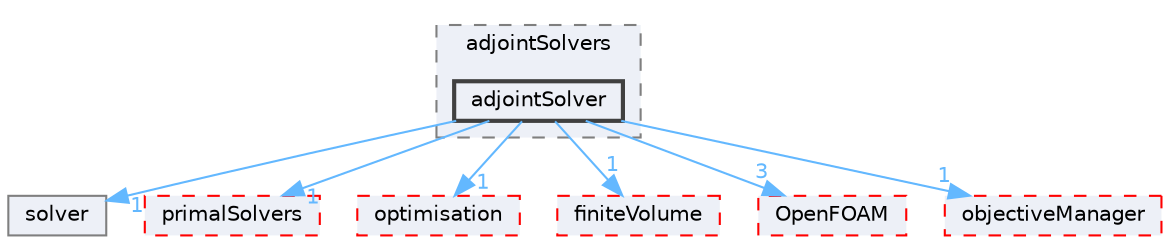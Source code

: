 digraph "src/optimisation/adjointOptimisation/adjoint/solvers/adjointSolvers/adjointSolver"
{
 // LATEX_PDF_SIZE
  bgcolor="transparent";
  edge [fontname=Helvetica,fontsize=10,labelfontname=Helvetica,labelfontsize=10];
  node [fontname=Helvetica,fontsize=10,shape=box,height=0.2,width=0.4];
  compound=true
  subgraph clusterdir_e795448d0a5c64e27ea31dc3355a03a6 {
    graph [ bgcolor="#edf0f7", pencolor="grey50", label="adjointSolvers", fontname=Helvetica,fontsize=10 style="filled,dashed", URL="dir_e795448d0a5c64e27ea31dc3355a03a6.html",tooltip=""]
  dir_5493408f4bfc7f66e9c40b29dec9c55a [label="adjointSolver", fillcolor="#edf0f7", color="grey25", style="filled,bold", URL="dir_5493408f4bfc7f66e9c40b29dec9c55a.html",tooltip=""];
  }
  dir_03910c6759d6bb80aef325b0807c6e94 [label="solver", fillcolor="#edf0f7", color="grey50", style="filled", URL="dir_03910c6759d6bb80aef325b0807c6e94.html",tooltip=""];
  dir_35080156185aa14840755a50bbfcd980 [label="primalSolvers", fillcolor="#edf0f7", color="red", style="filled,dashed", URL="dir_35080156185aa14840755a50bbfcd980.html",tooltip=""];
  dir_4c08a66c3363b1709c4529c1c6cd2d18 [label="optimisation", fillcolor="#edf0f7", color="red", style="filled,dashed", URL="dir_4c08a66c3363b1709c4529c1c6cd2d18.html",tooltip=""];
  dir_9bd15774b555cf7259a6fa18f99fe99b [label="finiteVolume", fillcolor="#edf0f7", color="red", style="filled,dashed", URL="dir_9bd15774b555cf7259a6fa18f99fe99b.html",tooltip=""];
  dir_c5473ff19b20e6ec4dfe5c310b3778a8 [label="OpenFOAM", fillcolor="#edf0f7", color="red", style="filled,dashed", URL="dir_c5473ff19b20e6ec4dfe5c310b3778a8.html",tooltip=""];
  dir_df4d411816fa2103c27e0f87f824bd4d [label="objectiveManager", fillcolor="#edf0f7", color="red", style="filled,dashed", URL="dir_df4d411816fa2103c27e0f87f824bd4d.html",tooltip=""];
  dir_5493408f4bfc7f66e9c40b29dec9c55a->dir_03910c6759d6bb80aef325b0807c6e94 [headlabel="1", labeldistance=1.5 headhref="dir_000064_003649.html" href="dir_000064_003649.html" color="steelblue1" fontcolor="steelblue1"];
  dir_5493408f4bfc7f66e9c40b29dec9c55a->dir_35080156185aa14840755a50bbfcd980 [headlabel="1", labeldistance=1.5 headhref="dir_000064_003060.html" href="dir_000064_003060.html" color="steelblue1" fontcolor="steelblue1"];
  dir_5493408f4bfc7f66e9c40b29dec9c55a->dir_4c08a66c3363b1709c4529c1c6cd2d18 [headlabel="1", labeldistance=1.5 headhref="dir_000064_002701.html" href="dir_000064_002701.html" color="steelblue1" fontcolor="steelblue1"];
  dir_5493408f4bfc7f66e9c40b29dec9c55a->dir_9bd15774b555cf7259a6fa18f99fe99b [headlabel="1", labeldistance=1.5 headhref="dir_000064_001387.html" href="dir_000064_001387.html" color="steelblue1" fontcolor="steelblue1"];
  dir_5493408f4bfc7f66e9c40b29dec9c55a->dir_c5473ff19b20e6ec4dfe5c310b3778a8 [headlabel="3", labeldistance=1.5 headhref="dir_000064_002695.html" href="dir_000064_002695.html" color="steelblue1" fontcolor="steelblue1"];
  dir_5493408f4bfc7f66e9c40b29dec9c55a->dir_df4d411816fa2103c27e0f87f824bd4d [headlabel="1", labeldistance=1.5 headhref="dir_000064_002662.html" href="dir_000064_002662.html" color="steelblue1" fontcolor="steelblue1"];
}
